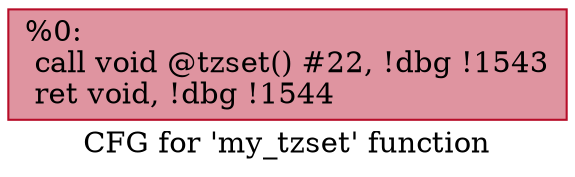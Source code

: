 digraph "CFG for 'my_tzset' function" {
	label="CFG for 'my_tzset' function";

	Node0x10bc550 [shape=record,color="#b70d28ff", style=filled, fillcolor="#b70d2870",label="{%0:\l  call void @tzset() #22, !dbg !1543\l  ret void, !dbg !1544\l}"];
}
